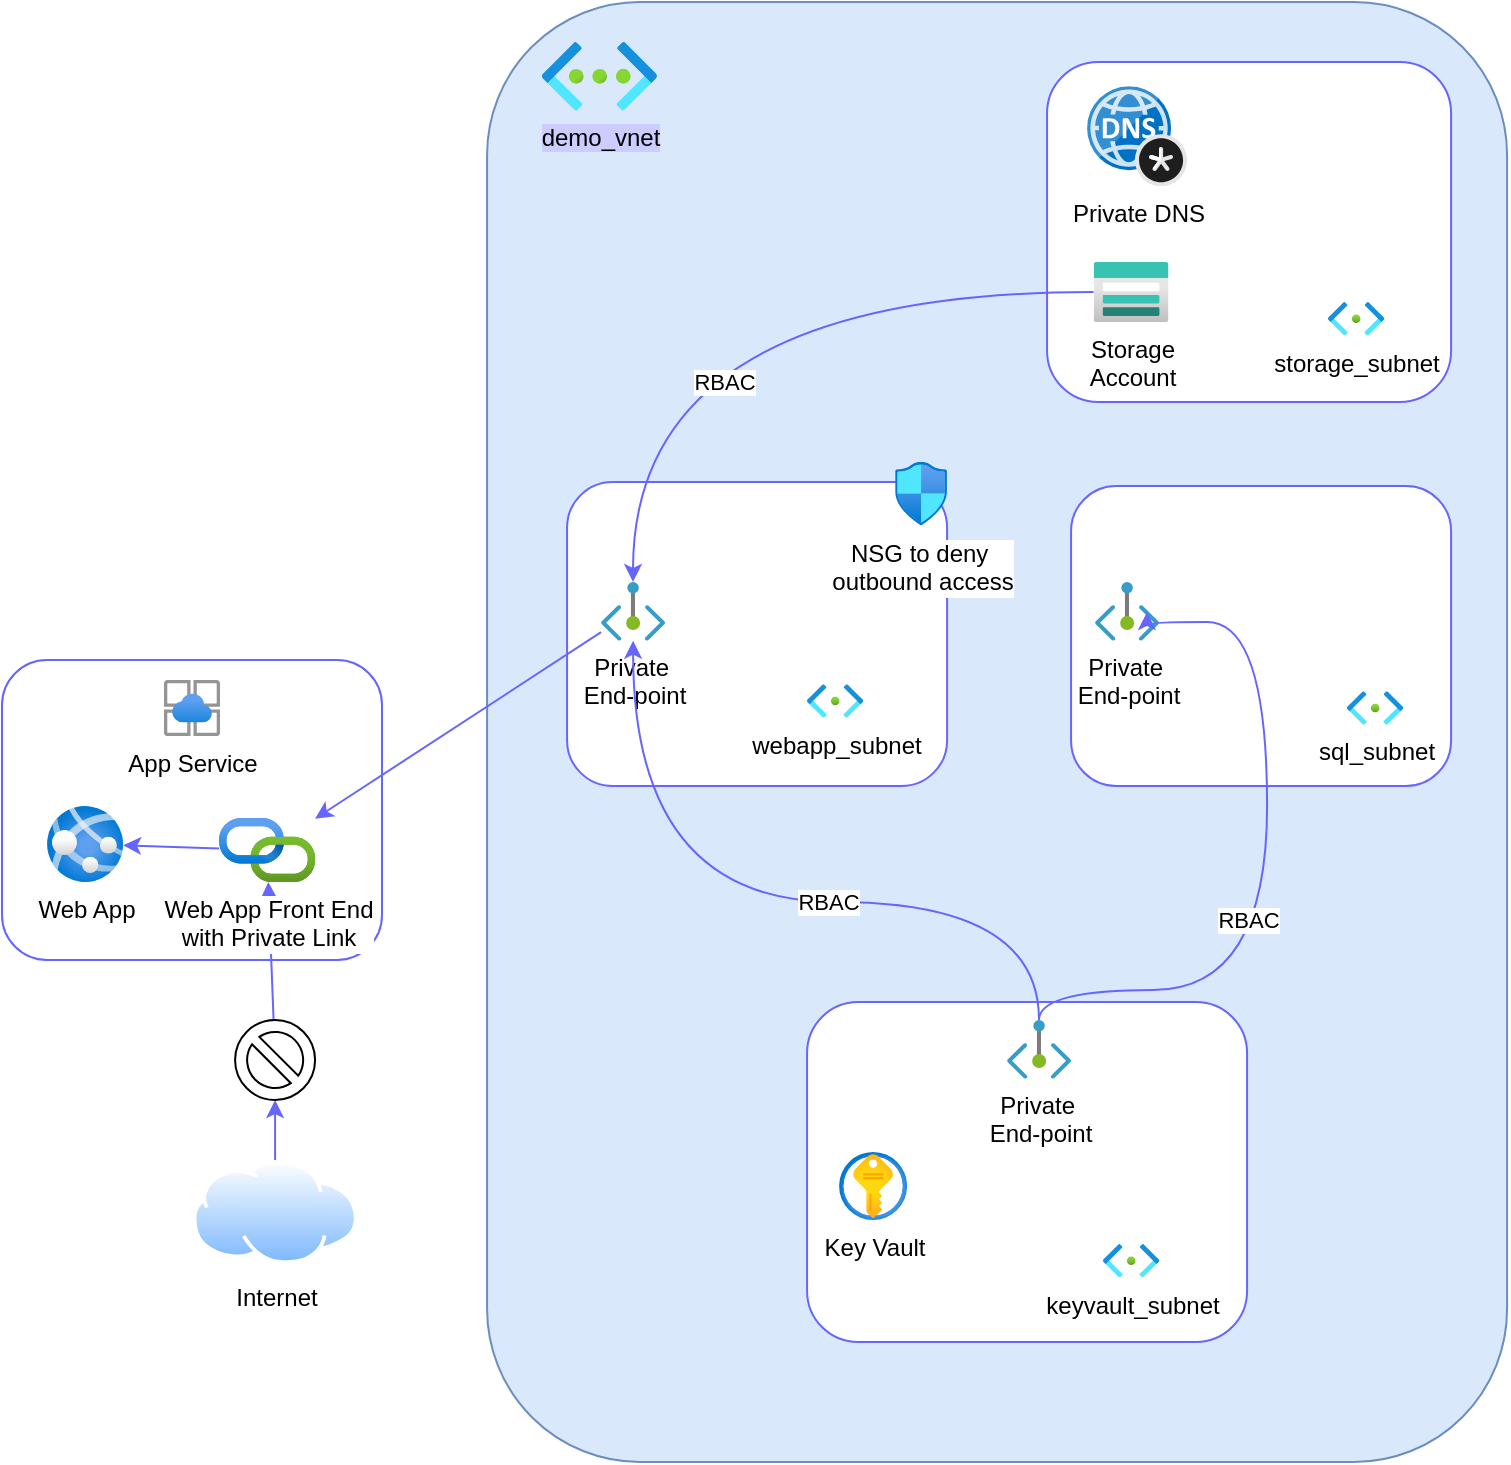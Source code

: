 <mxfile>
    <diagram id="dYFcan0PzUvOhpel1Lth" name="Page-1">
        <mxGraphModel dx="1018" dy="838" grid="1" gridSize="10" guides="1" tooltips="1" connect="1" arrows="1" fold="1" page="1" pageScale="1" pageWidth="1100" pageHeight="850" math="0" shadow="0">
            <root>
                <mxCell id="0"/>
                <mxCell id="1" parent="0"/>
                <mxCell id="20" value="" style="rounded=1;whiteSpace=wrap;html=1;strokeColor=#6c8ebf;fillColor=#dae8fc;" vertex="1" parent="1">
                    <mxGeometry x="382.54" y="60" width="510" height="730" as="geometry"/>
                </mxCell>
                <mxCell id="46" value="" style="rounded=1;whiteSpace=wrap;html=1;strokeColor=#6666FF;" vertex="1" parent="1">
                    <mxGeometry x="542.54" y="560" width="220" height="170" as="geometry"/>
                </mxCell>
                <mxCell id="17" value="" style="rounded=1;whiteSpace=wrap;html=1;strokeColor=#6666FF;" vertex="1" parent="1">
                    <mxGeometry x="140" y="389" width="190" height="150" as="geometry"/>
                </mxCell>
                <mxCell id="15" value="App Service" style="image;aspect=fixed;html=1;points=[];align=center;fontSize=12;image=img/lib/azure2/app_services/App_Service_Environments.svg;" vertex="1" parent="1">
                    <mxGeometry x="221" y="399.02" width="28" height="28" as="geometry"/>
                </mxCell>
                <mxCell id="16" value="Web App" style="image;aspect=fixed;html=1;points=[];align=center;fontSize=12;image=img/lib/azure2/app_services/App_Services.svg;" vertex="1" parent="1">
                    <mxGeometry x="162.54" y="462.01" width="38" height="38" as="geometry"/>
                </mxCell>
                <mxCell id="35" style="edgeStyle=none;html=1;strokeColor=#6666FF;" edge="1" parent="1" source="29" target="26">
                    <mxGeometry relative="1" as="geometry"/>
                </mxCell>
                <mxCell id="18" value="Internet&lt;div&gt;&lt;br&gt;&lt;/div&gt;" style="image;aspect=fixed;perimeter=ellipsePerimeter;html=1;align=center;shadow=0;dashed=0;spacingTop=3;image=img/lib/active_directory/internet_cloud.svg;" vertex="1" parent="1">
                    <mxGeometry x="235.27" y="639" width="82.54" height="52" as="geometry"/>
                </mxCell>
                <mxCell id="21" value="&lt;span style=&quot;background-color: rgb(204, 204, 255);&quot;&gt;demo_vnet&lt;/span&gt;" style="image;aspect=fixed;html=1;points=[];align=center;fontSize=12;image=img/lib/azure2/networking/Virtual_Networks.svg;" vertex="1" parent="1">
                    <mxGeometry x="410" y="80" width="57.46" height="34.31" as="geometry"/>
                </mxCell>
                <mxCell id="22" value="" style="rounded=1;whiteSpace=wrap;html=1;strokeColor=#6666FF;" vertex="1" parent="1">
                    <mxGeometry x="422.54" y="300" width="190" height="152" as="geometry"/>
                </mxCell>
                <mxCell id="23" value="webapp_subnet" style="image;aspect=fixed;html=1;points=[];align=center;fontSize=12;image=img/lib/azure2/networking/Subnet.svg;" vertex="1" parent="1">
                    <mxGeometry x="542.54" y="401.12" width="28" height="16.77" as="geometry"/>
                </mxCell>
                <mxCell id="28" value="" style="edgeStyle=none;html=1;strokeColor=#6666FF;" edge="1" parent="1" source="26" target="16">
                    <mxGeometry relative="1" as="geometry"/>
                </mxCell>
                <mxCell id="26" value="Web App Front End&lt;div&gt;with Private Link&lt;/div&gt;" style="image;aspect=fixed;html=1;points=[];align=center;fontSize=12;image=img/lib/azure2/devops/API_Connections.svg;" vertex="1" parent="1">
                    <mxGeometry x="248.54" y="468.02" width="48" height="31.99" as="geometry"/>
                </mxCell>
                <mxCell id="31" value="" style="rounded=1;whiteSpace=wrap;html=1;strokeColor=#6666FF;" vertex="1" parent="1">
                    <mxGeometry x="674.54" y="302.0" width="190" height="150" as="geometry"/>
                </mxCell>
                <mxCell id="33" style="edgeStyle=none;html=1;strokeColor=#6666FF;" edge="1" parent="1" source="32" target="26">
                    <mxGeometry relative="1" as="geometry"/>
                </mxCell>
                <mxCell id="32" value="Private&amp;nbsp;&lt;div&gt;End-point&lt;/div&gt;" style="image;aspect=fixed;html=1;points=[];align=center;fontSize=12;image=img/lib/azure2/networking/Private_Endpoint.svg;" vertex="1" parent="1">
                    <mxGeometry x="439.54" y="350" width="32" height="29.33" as="geometry"/>
                </mxCell>
                <mxCell id="37" value="" style="edgeStyle=none;html=1;strokeColor=#6666FF;" edge="1" parent="1" source="18" target="29">
                    <mxGeometry relative="1" as="geometry">
                        <mxPoint x="276.54" y="639" as="sourcePoint"/>
                        <mxPoint x="276.54" y="497" as="targetPoint"/>
                    </mxGeometry>
                </mxCell>
                <mxCell id="29" value="" style="verticalLabelPosition=bottom;verticalAlign=top;html=1;shape=mxgraph.basic.no_symbol" vertex="1" parent="1">
                    <mxGeometry x="256.54" y="569" width="40" height="40" as="geometry"/>
                </mxCell>
                <mxCell id="38" value="NSG to deny&amp;nbsp;&lt;div&gt;outbound access&lt;/div&gt;" style="image;aspect=fixed;html=1;points=[];align=center;fontSize=12;image=img/lib/azure2/networking/Network_Security_Groups.svg;" vertex="1" parent="1">
                    <mxGeometry x="586.54" y="290" width="26" height="31.57" as="geometry"/>
                </mxCell>
                <mxCell id="39" value="Private&amp;nbsp;&lt;div&gt;End-point&lt;/div&gt;" style="image;aspect=fixed;html=1;points=[];align=center;fontSize=12;image=img/lib/azure2/networking/Private_Endpoint.svg;" vertex="1" parent="1">
                    <mxGeometry x="686.54" y="350.0" width="32" height="29.33" as="geometry"/>
                </mxCell>
                <mxCell id="41" value="sql_subnet" style="image;aspect=fixed;html=1;points=[];align=center;fontSize=12;image=img/lib/azure2/networking/Subnet.svg;" vertex="1" parent="1">
                    <mxGeometry x="812.54" y="404.63" width="28" height="16.77" as="geometry"/>
                </mxCell>
                <mxCell id="43" value="Key Vault" style="image;aspect=fixed;html=1;points=[];align=center;fontSize=12;image=img/lib/azure2/security/Key_Vaults.svg;" vertex="1" parent="1">
                    <mxGeometry x="558.54" y="635" width="34" height="34" as="geometry"/>
                </mxCell>
                <mxCell id="44" value="keyvault_subnet" style="image;aspect=fixed;html=1;points=[];align=center;fontSize=12;image=img/lib/azure2/networking/Subnet.svg;" vertex="1" parent="1">
                    <mxGeometry x="690.54" y="681" width="28" height="16.77" as="geometry"/>
                </mxCell>
                <mxCell id="54" style="edgeStyle=orthogonalEdgeStyle;html=1;strokeColor=#6666FF;curved=1;" edge="1" parent="1" source="45" target="32">
                    <mxGeometry relative="1" as="geometry">
                        <Array as="points">
                            <mxPoint x="658.54" y="510"/>
                            <mxPoint x="455.54" y="510"/>
                        </Array>
                    </mxGeometry>
                </mxCell>
                <mxCell id="59" value="RBAC" style="edgeLabel;html=1;align=center;verticalAlign=middle;resizable=0;points=[];" vertex="1" connectable="0" parent="54">
                    <mxGeometry x="-0.164" y="-17" relative="1" as="geometry">
                        <mxPoint x="-1" y="17" as="offset"/>
                    </mxGeometry>
                </mxCell>
                <mxCell id="56" style="edgeStyle=orthogonalEdgeStyle;html=1;strokeColor=#6666FF;curved=1;" edge="1" parent="1" source="45">
                    <mxGeometry relative="1" as="geometry">
                        <mxPoint x="712.54" y="365" as="targetPoint"/>
                        <Array as="points">
                            <mxPoint x="658.54" y="554"/>
                            <mxPoint x="772.54" y="554"/>
                            <mxPoint x="772.54" y="370"/>
                            <mxPoint x="712.54" y="370"/>
                        </Array>
                    </mxGeometry>
                </mxCell>
                <mxCell id="58" value="RBAC" style="edgeLabel;html=1;align=center;verticalAlign=middle;resizable=0;points=[];" vertex="1" connectable="0" parent="56">
                    <mxGeometry x="-0.131" y="-2" relative="1" as="geometry">
                        <mxPoint x="-12" as="offset"/>
                    </mxGeometry>
                </mxCell>
                <mxCell id="45" value="Private&amp;nbsp;&lt;div&gt;End-point&lt;/div&gt;" style="image;aspect=fixed;html=1;points=[];align=center;fontSize=12;image=img/lib/azure2/networking/Private_Endpoint.svg;" vertex="1" parent="1">
                    <mxGeometry x="642.54" y="569" width="32" height="29.33" as="geometry"/>
                </mxCell>
                <mxCell id="60" value="" style="rounded=1;whiteSpace=wrap;html=1;strokeColor=#6666FF;" vertex="1" parent="1">
                    <mxGeometry x="662.54" y="90" width="202" height="170" as="geometry"/>
                </mxCell>
                <mxCell id="62" style="edgeStyle=orthogonalEdgeStyle;html=1;curved=1;strokeColor=#6666FF;" edge="1" parent="1" source="61" target="32">
                    <mxGeometry relative="1" as="geometry"/>
                </mxCell>
                <mxCell id="63" value="RBAC" style="edgeLabel;html=1;align=center;verticalAlign=middle;resizable=0;points=[];" vertex="1" connectable="0" parent="62">
                    <mxGeometry x="0.107" y="40" relative="1" as="geometry">
                        <mxPoint x="22" y="5" as="offset"/>
                    </mxGeometry>
                </mxCell>
                <mxCell id="61" value="Storage&lt;div&gt;Account&lt;/div&gt;" style="image;aspect=fixed;html=1;points=[];align=center;fontSize=12;image=img/lib/azure2/storage/Storage_Accounts.svg;" vertex="1" parent="1">
                    <mxGeometry x="685.79" y="190" width="37.5" height="30" as="geometry"/>
                </mxCell>
                <mxCell id="64" value="Private DNS" style="image;sketch=0;aspect=fixed;html=1;points=[];align=center;fontSize=12;image=img/lib/mscae/DNS_Private_Zones.svg;" vertex="1" parent="1">
                    <mxGeometry x="682.54" y="102.09" width="50" height="50" as="geometry"/>
                </mxCell>
                <mxCell id="65" value="storage_subnet" style="image;aspect=fixed;html=1;points=[];align=center;fontSize=12;image=img/lib/azure2/networking/Subnet.svg;" vertex="1" parent="1">
                    <mxGeometry x="803.04" y="210" width="28" height="16.77" as="geometry"/>
                </mxCell>
            </root>
        </mxGraphModel>
    </diagram>
</mxfile>